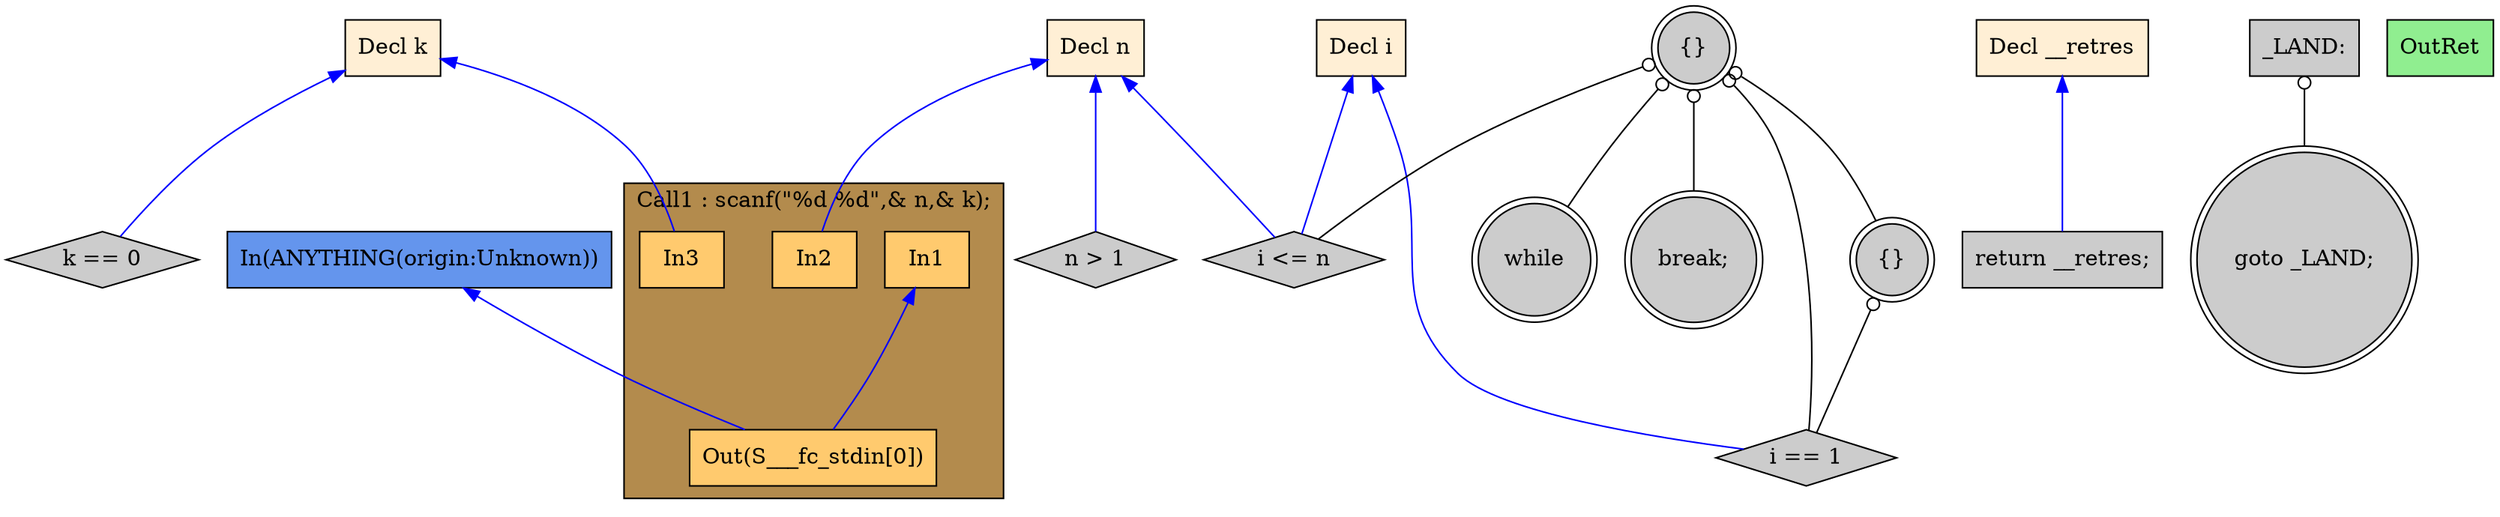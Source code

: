 digraph G {
  rankdir=TB;
  node [style="filled", ];
  2 [label="Decl n", fillcolor="#FFEFD5", shape=box, ];
  3 [label="Decl k", fillcolor="#FFEFD5", shape=box, ];
  4 [label="Decl i", fillcolor="#FFEFD5", shape=box, ];
  5 [label="Decl __retres", fillcolor="#FFEFD5", shape=box, ];
  7 [label="In1", fillcolor="#FFCA6E", shape=box, ];
  8 [label="In2", fillcolor="#FFCA6E", shape=box, ];
  9 [label="In3", fillcolor="#FFCA6E", shape=box, ];
  10 [label="Out(S___fc_stdin[0])", fillcolor="#FFCA6E", shape=box, ];
  11 [label="n > 1", fillcolor="#CCCCCC", shape=diamond, ];
  12 [label="k == 0", fillcolor="#CCCCCC", shape=diamond, ];
  13 [label="goto _LAND;", fillcolor="#CCCCCC", shape=doublecircle, ];
  14 [label="_LAND:", fillcolor="#CCCCCC", shape=box, ];
  15 [label="{}", fillcolor="#CCCCCC", shape=doublecircle, ];
  16 [label="while", fillcolor="#CCCCCC", shape=doublecircle, ];
  17 [label="i <= n", fillcolor="#CCCCCC", shape=diamond, ];
  18 [label="{}", fillcolor="#CCCCCC", shape=doublecircle, ];
  19 [label="i == 1", fillcolor="#CCCCCC", shape=diamond, ];
  20 [label="break;", fillcolor="#CCCCCC", shape=doublecircle, ];
  21 [label="return __retres;", fillcolor="#CCCCCC", shape=box, ];
  22 [label="OutRet", fillcolor="#90EE90", shape=box, ];
  23 [label="In(ANYTHING(origin:Unknown))", fillcolor="#6495ED", shape=box, ];
  
  subgraph cluster_Call1 { label="Call1 : scanf(\"%d %d\",& n,& k);";
                           fillcolor="#B38B4D"; style="filled"; 10;9;8;7;
     };
  
  edge [dir=back, ];
  2 -> 8 [color="#0000FF", ];
  3 -> 9 [color="#0000FF", ];
  7 -> 10 [color="#0000FF", ];
  23 -> 10 [color="#0000FF", ];
  2 -> 11 [color="#0000FF", ];
  3 -> 12 [color="#0000FF", ];
  14 -> 13 [color="#000000", arrowtail=odot, ];
  15 -> 16 [color="#000000", arrowtail=odot, ];
  2 -> 17 [color="#0000FF", ];
  4 -> 17 [color="#0000FF", ];
  15 -> 17 [color="#000000", arrowtail=odot, ];
  15 -> 18 [color="#000000", arrowtail=odot, ];
  4 -> 19 [color="#0000FF", ];
  15 -> 19 [color="#000000", arrowtail=odot, ];
  18 -> 19 [color="#000000", arrowtail=odot, ];
  15 -> 20 [color="#000000", arrowtail=odot, ];
  5 -> 21 [color="#0000FF", ];
  
  }